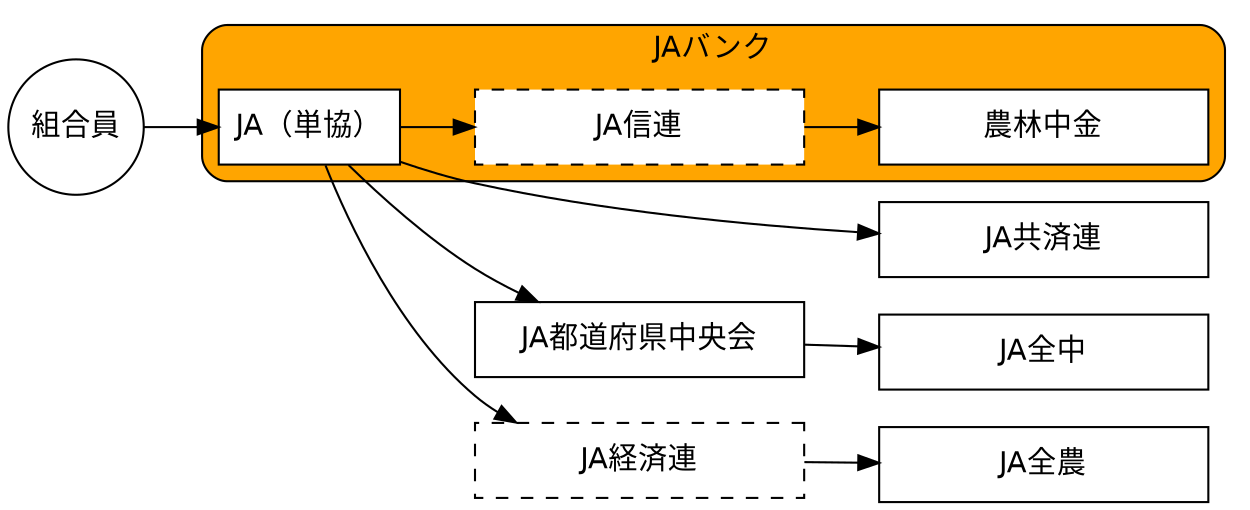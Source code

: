 digraph ja_bank {
  graph [rankdir = LR]

  node [fontname = Helvetica,
    shape = box,
    fixedsize = false,
    style = filled,
    fillcolor = white]
  組合員 [shape = circle, width = 0.9]
  JA（単協）
  node [width = 2.2]
  JA共済連; JA都道府県中央会; JA全農; 農林中金; JA全中
  node [width = 2.2,
    shape = box,
    style = "dashed,filled"]
  JA経済連; JA信連

  edge []
  組合員->JA（単協）
  JA（単協）->JA経済連->JA全農
  JA（単協）->JA共済連
  JA（単協）->JA信連->農林中金
  JA（単協）->JA都道府県中央会->JA全中

  {rank = sink; JA全農; JA共済連; JA全中}
  subgraph cluster2 {
    label = "JAバンク"
    fontname = Helvetica
    bgcolor = orange
    style = rounded
    JA（単協）; JA信連; 農林中金
  }
}